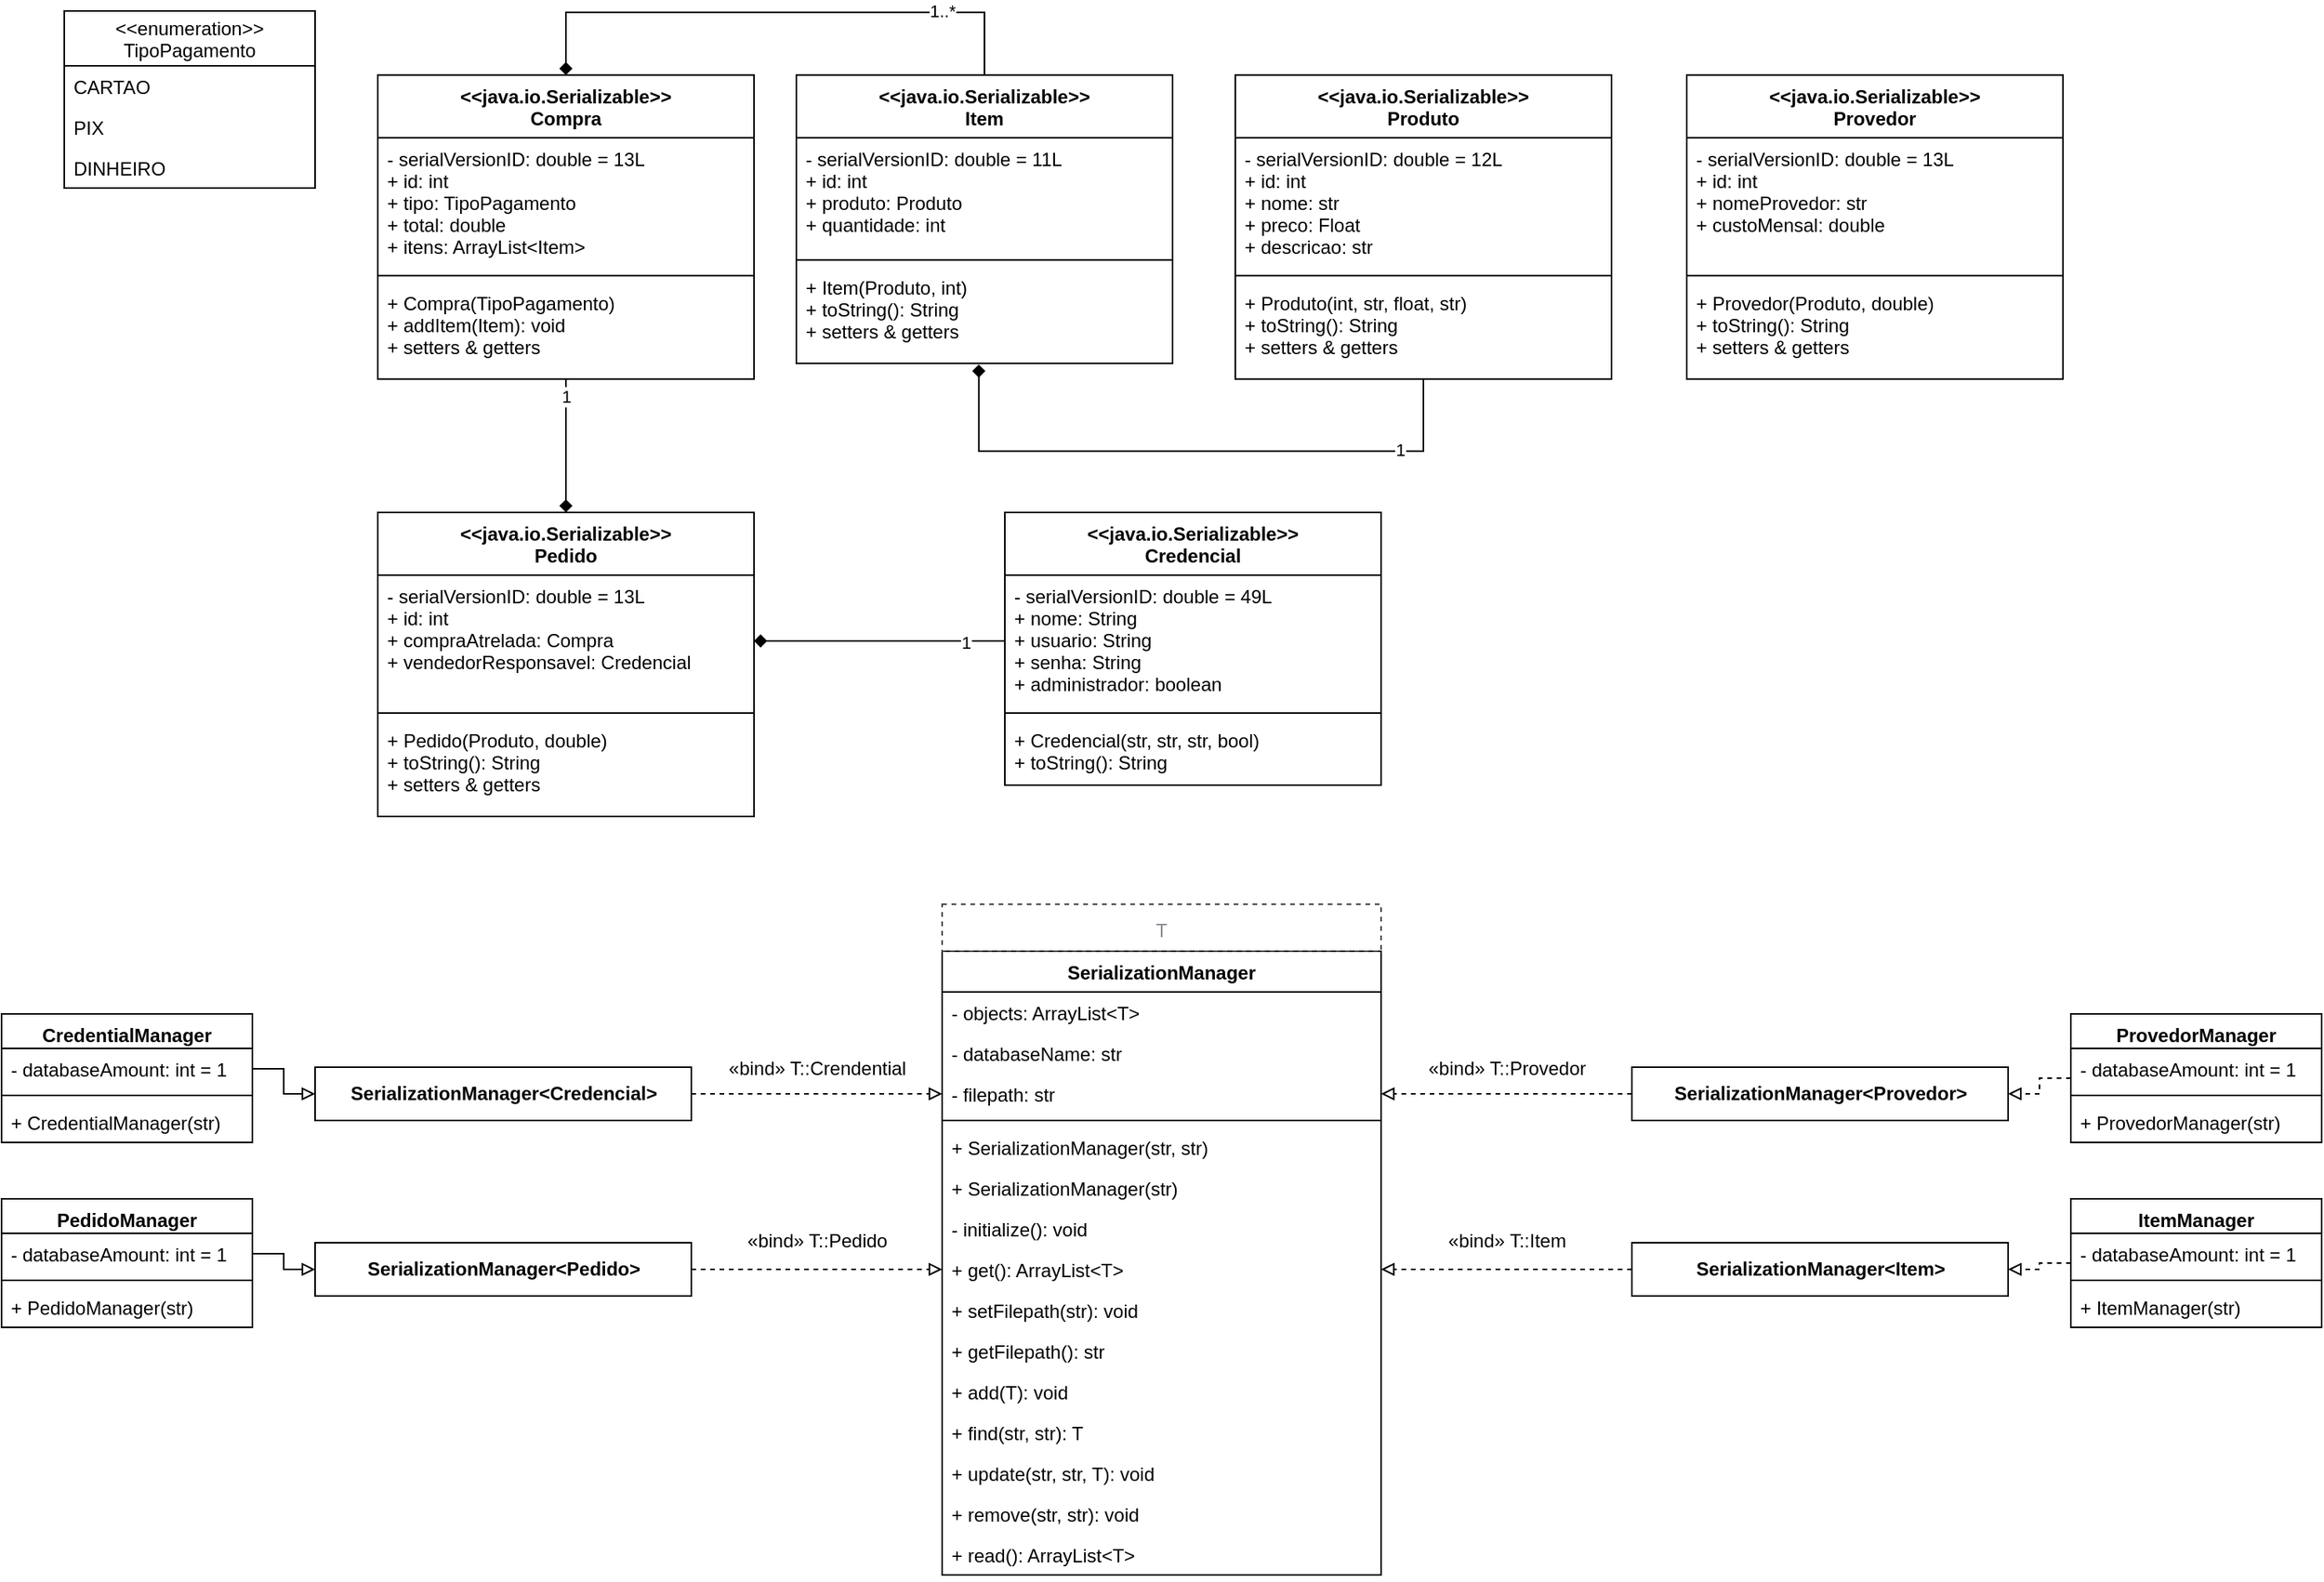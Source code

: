 <mxfile compressed="true" version="20.3.6" type="device"><diagram id="C5RBs43oDa-KdzZeNtuy" name="Page-1"><mxGraphModel dx="2361" dy="831" grid="1" gridSize="10" guides="1" tooltips="1" connect="1" arrows="1" fold="1" page="1" pageScale="1" pageWidth="827" pageHeight="1169" math="0" shadow="0"><root><mxCell id="WIyWlLk6GJQsqaUBKTNV-0"/><mxCell id="WIyWlLk6GJQsqaUBKTNV-1" parent="WIyWlLk6GJQsqaUBKTNV-0"/><mxCell id="lzJz9qcEkOFk_w3HQldG-35" value="&lt;&lt;java.io.Serializable&gt;&gt;&#10;Credencial" style="swimlane;fontStyle=1;align=center;verticalAlign=top;childLayout=stackLayout;horizontal=1;startSize=40;horizontalStack=0;resizeParent=1;resizeParentMax=0;resizeLast=0;collapsible=1;marginBottom=0;" parent="WIyWlLk6GJQsqaUBKTNV-1" vertex="1"><mxGeometry x="-160" y="360" width="240" height="174" as="geometry"><mxRectangle x="160" y="1400" width="100" height="30" as="alternateBounds"/></mxGeometry></mxCell><mxCell id="lzJz9qcEkOFk_w3HQldG-36" value="- serialVersionID: double = 49L&#10;+ nome: String&#10;+ usuario: String&#10;+ senha: String&#10;+ administrador: boolean" style="text;strokeColor=none;fillColor=none;align=left;verticalAlign=top;spacingLeft=4;spacingRight=4;overflow=hidden;rotatable=0;points=[[0,0.5],[1,0.5]];portConstraint=eastwest;" parent="lzJz9qcEkOFk_w3HQldG-35" vertex="1"><mxGeometry y="40" width="240" height="84" as="geometry"/></mxCell><mxCell id="lzJz9qcEkOFk_w3HQldG-37" value="" style="line;strokeWidth=1;fillColor=none;align=left;verticalAlign=middle;spacingTop=-1;spacingLeft=3;spacingRight=3;rotatable=0;labelPosition=right;points=[];portConstraint=eastwest;strokeColor=inherit;" parent="lzJz9qcEkOFk_w3HQldG-35" vertex="1"><mxGeometry y="124" width="240" height="8" as="geometry"/></mxCell><mxCell id="lzJz9qcEkOFk_w3HQldG-38" value="+ Credencial(str, str, str, bool)&#10;+ toString(): String" style="text;strokeColor=none;fillColor=none;align=left;verticalAlign=top;spacingLeft=4;spacingRight=4;overflow=hidden;rotatable=0;points=[[0,0.5],[1,0.5]];portConstraint=eastwest;" parent="lzJz9qcEkOFk_w3HQldG-35" vertex="1"><mxGeometry y="132" width="240" height="42" as="geometry"/></mxCell><mxCell id="C8PjU_JuX6WRlQQjnRAM-8" value="SerializationManager" style="swimlane;fontStyle=1;align=center;verticalAlign=top;childLayout=stackLayout;horizontal=1;startSize=26;horizontalStack=0;resizeParent=1;resizeParentMax=0;resizeLast=0;collapsible=1;marginBottom=0;" parent="WIyWlLk6GJQsqaUBKTNV-1" vertex="1"><mxGeometry x="-200" y="640" width="280" height="398" as="geometry"><mxRectangle x="440" y="1281" width="160" height="30" as="alternateBounds"/></mxGeometry></mxCell><mxCell id="C8PjU_JuX6WRlQQjnRAM-9" value="- objects: ArrayList&lt;T&gt;" style="text;strokeColor=none;fillColor=none;align=left;verticalAlign=top;spacingLeft=4;spacingRight=4;overflow=hidden;rotatable=0;points=[[0,0.5],[1,0.5]];portConstraint=eastwest;" parent="C8PjU_JuX6WRlQQjnRAM-8" vertex="1"><mxGeometry y="26" width="280" height="26" as="geometry"/></mxCell><mxCell id="C8PjU_JuX6WRlQQjnRAM-17" value="- databaseName: str" style="text;strokeColor=none;fillColor=none;align=left;verticalAlign=top;spacingLeft=4;spacingRight=4;overflow=hidden;rotatable=0;points=[[0,0.5],[1,0.5]];portConstraint=eastwest;" parent="C8PjU_JuX6WRlQQjnRAM-8" vertex="1"><mxGeometry y="52" width="280" height="26" as="geometry"/></mxCell><mxCell id="C8PjU_JuX6WRlQQjnRAM-16" value="- filepath: str" style="text;strokeColor=none;fillColor=none;align=left;verticalAlign=top;spacingLeft=4;spacingRight=4;overflow=hidden;rotatable=0;points=[[0,0.5],[1,0.5]];portConstraint=eastwest;" parent="C8PjU_JuX6WRlQQjnRAM-8" vertex="1"><mxGeometry y="78" width="280" height="26" as="geometry"/></mxCell><mxCell id="C8PjU_JuX6WRlQQjnRAM-10" value="" style="line;strokeWidth=1;fillColor=none;align=left;verticalAlign=middle;spacingTop=-1;spacingLeft=3;spacingRight=3;rotatable=0;labelPosition=right;points=[];portConstraint=eastwest;strokeColor=inherit;" parent="C8PjU_JuX6WRlQQjnRAM-8" vertex="1"><mxGeometry y="104" width="280" height="8" as="geometry"/></mxCell><mxCell id="C8PjU_JuX6WRlQQjnRAM-11" value="+ SerializationManager(str, str)" style="text;strokeColor=none;fillColor=none;align=left;verticalAlign=top;spacingLeft=4;spacingRight=4;overflow=hidden;rotatable=0;points=[[0,0.5],[1,0.5]];portConstraint=eastwest;" parent="C8PjU_JuX6WRlQQjnRAM-8" vertex="1"><mxGeometry y="112" width="280" height="26" as="geometry"/></mxCell><mxCell id="C8PjU_JuX6WRlQQjnRAM-22" value="+ SerializationManager(str)" style="text;strokeColor=none;fillColor=none;align=left;verticalAlign=top;spacingLeft=4;spacingRight=4;overflow=hidden;rotatable=0;points=[[0,0.5],[1,0.5]];portConstraint=eastwest;" parent="C8PjU_JuX6WRlQQjnRAM-8" vertex="1"><mxGeometry y="138" width="280" height="26" as="geometry"/></mxCell><mxCell id="C8PjU_JuX6WRlQQjnRAM-27" value="- initialize(): void" style="text;strokeColor=none;fillColor=none;align=left;verticalAlign=top;spacingLeft=4;spacingRight=4;overflow=hidden;rotatable=0;points=[[0,0.5],[1,0.5]];portConstraint=eastwest;" parent="C8PjU_JuX6WRlQQjnRAM-8" vertex="1"><mxGeometry y="164" width="280" height="26" as="geometry"/></mxCell><mxCell id="C8PjU_JuX6WRlQQjnRAM-26" value="+ get(): ArrayList&lt;T&gt;" style="text;strokeColor=none;fillColor=none;align=left;verticalAlign=top;spacingLeft=4;spacingRight=4;overflow=hidden;rotatable=0;points=[[0,0.5],[1,0.5]];portConstraint=eastwest;" parent="C8PjU_JuX6WRlQQjnRAM-8" vertex="1"><mxGeometry y="190" width="280" height="26" as="geometry"/></mxCell><mxCell id="C8PjU_JuX6WRlQQjnRAM-25" value="+ setFilepath(str): void" style="text;strokeColor=none;fillColor=none;align=left;verticalAlign=top;spacingLeft=4;spacingRight=4;overflow=hidden;rotatable=0;points=[[0,0.5],[1,0.5]];portConstraint=eastwest;" parent="C8PjU_JuX6WRlQQjnRAM-8" vertex="1"><mxGeometry y="216" width="280" height="26" as="geometry"/></mxCell><mxCell id="C8PjU_JuX6WRlQQjnRAM-24" value="+ getFilepath(): str" style="text;strokeColor=none;fillColor=none;align=left;verticalAlign=top;spacingLeft=4;spacingRight=4;overflow=hidden;rotatable=0;points=[[0,0.5],[1,0.5]];portConstraint=eastwest;" parent="C8PjU_JuX6WRlQQjnRAM-8" vertex="1"><mxGeometry y="242" width="280" height="26" as="geometry"/></mxCell><mxCell id="C8PjU_JuX6WRlQQjnRAM-23" value="+ add(T): void" style="text;strokeColor=none;fillColor=none;align=left;verticalAlign=top;spacingLeft=4;spacingRight=4;overflow=hidden;rotatable=0;points=[[0,0.5],[1,0.5]];portConstraint=eastwest;" parent="C8PjU_JuX6WRlQQjnRAM-8" vertex="1"><mxGeometry y="268" width="280" height="26" as="geometry"/></mxCell><mxCell id="C8PjU_JuX6WRlQQjnRAM-21" value="+ find(str, str): T" style="text;strokeColor=none;fillColor=none;align=left;verticalAlign=top;spacingLeft=4;spacingRight=4;overflow=hidden;rotatable=0;points=[[0,0.5],[1,0.5]];portConstraint=eastwest;" parent="C8PjU_JuX6WRlQQjnRAM-8" vertex="1"><mxGeometry y="294" width="280" height="26" as="geometry"/></mxCell><mxCell id="C8PjU_JuX6WRlQQjnRAM-20" value="+ update(str, str, T): void" style="text;strokeColor=none;fillColor=none;align=left;verticalAlign=top;spacingLeft=4;spacingRight=4;overflow=hidden;rotatable=0;points=[[0,0.5],[1,0.5]];portConstraint=eastwest;" parent="C8PjU_JuX6WRlQQjnRAM-8" vertex="1"><mxGeometry y="320" width="280" height="26" as="geometry"/></mxCell><mxCell id="C8PjU_JuX6WRlQQjnRAM-19" value="+ remove(str, str): void" style="text;strokeColor=none;fillColor=none;align=left;verticalAlign=top;spacingLeft=4;spacingRight=4;overflow=hidden;rotatable=0;points=[[0,0.5],[1,0.5]];portConstraint=eastwest;" parent="C8PjU_JuX6WRlQQjnRAM-8" vertex="1"><mxGeometry y="346" width="280" height="26" as="geometry"/></mxCell><mxCell id="C8PjU_JuX6WRlQQjnRAM-18" value="+ read(): ArrayList&lt;T&gt;" style="text;strokeColor=none;fillColor=none;align=left;verticalAlign=top;spacingLeft=4;spacingRight=4;overflow=hidden;rotatable=0;points=[[0,0.5],[1,0.5]];portConstraint=eastwest;" parent="C8PjU_JuX6WRlQQjnRAM-8" vertex="1"><mxGeometry y="372" width="280" height="26" as="geometry"/></mxCell><mxCell id="C8PjU_JuX6WRlQQjnRAM-28" value="T" style="outlineConnect=0;gradientColor=none;html=1;whiteSpace=wrap;fontSize=12;fontStyle=0;strokeColor=#42454A;fillColor=none;verticalAlign=top;align=center;fontColor=#858B94;dashed=1;spacingTop=3;" parent="WIyWlLk6GJQsqaUBKTNV-1" vertex="1"><mxGeometry x="-200" y="610" width="280" height="30" as="geometry"/></mxCell><mxCell id="C8PjU_JuX6WRlQQjnRAM-35" value="&lt;&lt;java.io.Serializable&gt;&gt;&#10;Produto" style="swimlane;fontStyle=1;align=center;verticalAlign=top;childLayout=stackLayout;horizontal=1;startSize=40;horizontalStack=0;resizeParent=1;resizeParentMax=0;resizeLast=0;collapsible=1;marginBottom=0;" parent="WIyWlLk6GJQsqaUBKTNV-1" vertex="1"><mxGeometry x="-13" y="80.92" width="240" height="194" as="geometry"/></mxCell><mxCell id="C8PjU_JuX6WRlQQjnRAM-36" value="- serialVersionID: double = 12L&#10;+ id: int&#10;+ nome: str&#10;+ preco: Float&#10;+ descricao: str&#10;" style="text;strokeColor=none;fillColor=none;align=left;verticalAlign=top;spacingLeft=4;spacingRight=4;overflow=hidden;rotatable=0;points=[[0,0.5],[1,0.5]];portConstraint=eastwest;" parent="C8PjU_JuX6WRlQQjnRAM-35" vertex="1"><mxGeometry y="40" width="240" height="84" as="geometry"/></mxCell><mxCell id="C8PjU_JuX6WRlQQjnRAM-37" value="" style="line;strokeWidth=1;fillColor=none;align=left;verticalAlign=middle;spacingTop=-1;spacingLeft=3;spacingRight=3;rotatable=0;labelPosition=right;points=[];portConstraint=eastwest;strokeColor=inherit;" parent="C8PjU_JuX6WRlQQjnRAM-35" vertex="1"><mxGeometry y="124" width="240" height="8" as="geometry"/></mxCell><mxCell id="C8PjU_JuX6WRlQQjnRAM-38" value="+ Produto(int, str, float, str)&#10;+ toString(): String&#10;+ setters &amp; getters" style="text;strokeColor=none;fillColor=none;align=left;verticalAlign=top;spacingLeft=4;spacingRight=4;overflow=hidden;rotatable=0;points=[[0,0.5],[1,0.5]];portConstraint=eastwest;" parent="C8PjU_JuX6WRlQQjnRAM-35" vertex="1"><mxGeometry y="132" width="240" height="62" as="geometry"/></mxCell><mxCell id="n4DL5Tjo77panFQfYARA-2" style="edgeStyle=orthogonalEdgeStyle;rounded=0;orthogonalLoop=1;jettySize=auto;html=1;entryX=0.5;entryY=0;entryDx=0;entryDy=0;endArrow=diamond;endFill=1;" edge="1" parent="WIyWlLk6GJQsqaUBKTNV-1" source="C8PjU_JuX6WRlQQjnRAM-40" target="C8PjU_JuX6WRlQQjnRAM-48"><mxGeometry relative="1" as="geometry"><Array as="points"><mxPoint x="-173" y="40.92"/><mxPoint x="-440" y="40.92"/></Array></mxGeometry></mxCell><mxCell id="n4DL5Tjo77panFQfYARA-3" value="1..*" style="edgeLabel;html=1;align=center;verticalAlign=middle;resizable=0;points=[];" vertex="1" connectable="0" parent="n4DL5Tjo77panFQfYARA-2"><mxGeometry x="-0.615" y="-1" relative="1" as="geometry"><mxPoint as="offset"/></mxGeometry></mxCell><mxCell id="C8PjU_JuX6WRlQQjnRAM-40" value="&lt;&lt;java.io.Serializable&gt;&gt;&#10;Item" style="swimlane;fontStyle=1;align=center;verticalAlign=top;childLayout=stackLayout;horizontal=1;startSize=40;horizontalStack=0;resizeParent=1;resizeParentMax=0;resizeLast=0;collapsible=1;marginBottom=0;" parent="WIyWlLk6GJQsqaUBKTNV-1" vertex="1"><mxGeometry x="-293" y="80.92" width="240" height="184" as="geometry"/></mxCell><mxCell id="C8PjU_JuX6WRlQQjnRAM-41" value="- serialVersionID: double = 11L&#10;+ id: int&#10;+ produto: Produto&#10;+ quantidade: int&#10;" style="text;strokeColor=none;fillColor=none;align=left;verticalAlign=top;spacingLeft=4;spacingRight=4;overflow=hidden;rotatable=0;points=[[0,0.5],[1,0.5]];portConstraint=eastwest;" parent="C8PjU_JuX6WRlQQjnRAM-40" vertex="1"><mxGeometry y="40" width="240" height="74" as="geometry"/></mxCell><mxCell id="C8PjU_JuX6WRlQQjnRAM-42" value="" style="line;strokeWidth=1;fillColor=none;align=left;verticalAlign=middle;spacingTop=-1;spacingLeft=3;spacingRight=3;rotatable=0;labelPosition=right;points=[];portConstraint=eastwest;strokeColor=inherit;" parent="C8PjU_JuX6WRlQQjnRAM-40" vertex="1"><mxGeometry y="114" width="240" height="8" as="geometry"/></mxCell><mxCell id="C8PjU_JuX6WRlQQjnRAM-43" value="+ Item(Produto, int)&#10;+ toString(): String&#10;+ setters &amp; getters" style="text;strokeColor=none;fillColor=none;align=left;verticalAlign=top;spacingLeft=4;spacingRight=4;overflow=hidden;rotatable=0;points=[[0,0.5],[1,0.5]];portConstraint=eastwest;" parent="C8PjU_JuX6WRlQQjnRAM-40" vertex="1"><mxGeometry y="122" width="240" height="62" as="geometry"/></mxCell><mxCell id="C8PjU_JuX6WRlQQjnRAM-48" value="&lt;&lt;java.io.Serializable&gt;&gt;&#10;Compra" style="swimlane;fontStyle=1;align=center;verticalAlign=top;childLayout=stackLayout;horizontal=1;startSize=40;horizontalStack=0;resizeParent=1;resizeParentMax=0;resizeLast=0;collapsible=1;marginBottom=0;" parent="WIyWlLk6GJQsqaUBKTNV-1" vertex="1"><mxGeometry x="-560" y="80.92" width="240" height="194" as="geometry"/></mxCell><mxCell id="C8PjU_JuX6WRlQQjnRAM-49" value="- serialVersionID: double = 13L&#10;+ id: int&#10;+ tipo: TipoPagamento&#10;+ total: double&#10;+ itens: ArrayList&lt;Item&gt;&#10;" style="text;strokeColor=none;fillColor=none;align=left;verticalAlign=top;spacingLeft=4;spacingRight=4;overflow=hidden;rotatable=0;points=[[0,0.5],[1,0.5]];portConstraint=eastwest;" parent="C8PjU_JuX6WRlQQjnRAM-48" vertex="1"><mxGeometry y="40" width="240" height="84" as="geometry"/></mxCell><mxCell id="C8PjU_JuX6WRlQQjnRAM-50" value="" style="line;strokeWidth=1;fillColor=none;align=left;verticalAlign=middle;spacingTop=-1;spacingLeft=3;spacingRight=3;rotatable=0;labelPosition=right;points=[];portConstraint=eastwest;strokeColor=inherit;" parent="C8PjU_JuX6WRlQQjnRAM-48" vertex="1"><mxGeometry y="124" width="240" height="8" as="geometry"/></mxCell><mxCell id="C8PjU_JuX6WRlQQjnRAM-51" value="+ Compra(TipoPagamento)&#10;+ addItem(Item): void&#10;+ setters &amp; getters" style="text;strokeColor=none;fillColor=none;align=left;verticalAlign=top;spacingLeft=4;spacingRight=4;overflow=hidden;rotatable=0;points=[[0,0.5],[1,0.5]];portConstraint=eastwest;" parent="C8PjU_JuX6WRlQQjnRAM-48" vertex="1"><mxGeometry y="132" width="240" height="62" as="geometry"/></mxCell><mxCell id="C8PjU_JuX6WRlQQjnRAM-57" value="&lt;&lt;enumeration&gt;&gt;&#10;TipoPagamento" style="swimlane;fontStyle=0;childLayout=stackLayout;horizontal=1;startSize=35;fillColor=none;horizontalStack=0;resizeParent=1;resizeParentMax=0;resizeLast=0;collapsible=1;marginBottom=0;" parent="WIyWlLk6GJQsqaUBKTNV-1" vertex="1"><mxGeometry x="-760" y="40" width="160" height="113" as="geometry"/></mxCell><mxCell id="C8PjU_JuX6WRlQQjnRAM-58" value="CARTAO" style="text;strokeColor=none;fillColor=none;align=left;verticalAlign=top;spacingLeft=4;spacingRight=4;overflow=hidden;rotatable=0;points=[[0,0.5],[1,0.5]];portConstraint=eastwest;" parent="C8PjU_JuX6WRlQQjnRAM-57" vertex="1"><mxGeometry y="35" width="160" height="26" as="geometry"/></mxCell><mxCell id="C8PjU_JuX6WRlQQjnRAM-59" value="PIX" style="text;strokeColor=none;fillColor=none;align=left;verticalAlign=top;spacingLeft=4;spacingRight=4;overflow=hidden;rotatable=0;points=[[0,0.5],[1,0.5]];portConstraint=eastwest;" parent="C8PjU_JuX6WRlQQjnRAM-57" vertex="1"><mxGeometry y="61" width="160" height="26" as="geometry"/></mxCell><mxCell id="C8PjU_JuX6WRlQQjnRAM-60" value="DINHEIRO" style="text;strokeColor=none;fillColor=none;align=left;verticalAlign=top;spacingLeft=4;spacingRight=4;overflow=hidden;rotatable=0;points=[[0,0.5],[1,0.5]];portConstraint=eastwest;" parent="C8PjU_JuX6WRlQQjnRAM-57" vertex="1"><mxGeometry y="87" width="160" height="26" as="geometry"/></mxCell><mxCell id="C8PjU_JuX6WRlQQjnRAM-61" value="CredentialManager" style="swimlane;fontStyle=1;align=center;verticalAlign=top;childLayout=stackLayout;horizontal=1;startSize=22;horizontalStack=0;resizeParent=1;resizeParentMax=0;resizeLast=0;collapsible=1;marginBottom=0;" parent="WIyWlLk6GJQsqaUBKTNV-1" vertex="1"><mxGeometry x="-800" y="680" width="160" height="82" as="geometry"/></mxCell><mxCell id="C8PjU_JuX6WRlQQjnRAM-62" value="- databaseAmount: int = 1" style="text;strokeColor=none;fillColor=none;align=left;verticalAlign=top;spacingLeft=4;spacingRight=4;overflow=hidden;rotatable=0;points=[[0,0.5],[1,0.5]];portConstraint=eastwest;" parent="C8PjU_JuX6WRlQQjnRAM-61" vertex="1"><mxGeometry y="22" width="160" height="26" as="geometry"/></mxCell><mxCell id="C8PjU_JuX6WRlQQjnRAM-63" value="" style="line;strokeWidth=1;fillColor=none;align=left;verticalAlign=middle;spacingTop=-1;spacingLeft=3;spacingRight=3;rotatable=0;labelPosition=right;points=[];portConstraint=eastwest;strokeColor=inherit;" parent="C8PjU_JuX6WRlQQjnRAM-61" vertex="1"><mxGeometry y="48" width="160" height="8" as="geometry"/></mxCell><mxCell id="C8PjU_JuX6WRlQQjnRAM-64" value="+ CredentialManager(str)" style="text;strokeColor=none;fillColor=none;align=left;verticalAlign=top;spacingLeft=4;spacingRight=4;overflow=hidden;rotatable=0;points=[[0,0.5],[1,0.5]];portConstraint=eastwest;" parent="C8PjU_JuX6WRlQQjnRAM-61" vertex="1"><mxGeometry y="56" width="160" height="26" as="geometry"/></mxCell><mxCell id="C8PjU_JuX6WRlQQjnRAM-101" value="&lt;&lt;java.io.Serializable&gt;&gt;&#10;Provedor" style="swimlane;fontStyle=1;align=center;verticalAlign=top;childLayout=stackLayout;horizontal=1;startSize=40;horizontalStack=0;resizeParent=1;resizeParentMax=0;resizeLast=0;collapsible=1;marginBottom=0;" parent="WIyWlLk6GJQsqaUBKTNV-1" vertex="1"><mxGeometry x="275" y="80.92" width="240" height="194" as="geometry"/></mxCell><mxCell id="C8PjU_JuX6WRlQQjnRAM-102" value="- serialVersionID: double = 13L&#10;+ id: int&#10;+ nomeProvedor: str&#10;+ custoMensal: double&#10;" style="text;strokeColor=none;fillColor=none;align=left;verticalAlign=top;spacingLeft=4;spacingRight=4;overflow=hidden;rotatable=0;points=[[0,0.5],[1,0.5]];portConstraint=eastwest;" parent="C8PjU_JuX6WRlQQjnRAM-101" vertex="1"><mxGeometry y="40" width="240" height="84" as="geometry"/></mxCell><mxCell id="C8PjU_JuX6WRlQQjnRAM-103" value="" style="line;strokeWidth=1;fillColor=none;align=left;verticalAlign=middle;spacingTop=-1;spacingLeft=3;spacingRight=3;rotatable=0;labelPosition=right;points=[];portConstraint=eastwest;strokeColor=inherit;" parent="C8PjU_JuX6WRlQQjnRAM-101" vertex="1"><mxGeometry y="124" width="240" height="8" as="geometry"/></mxCell><mxCell id="C8PjU_JuX6WRlQQjnRAM-104" value="+ Provedor(Produto, double)&#10;+ toString(): String&#10;+ setters &amp; getters" style="text;strokeColor=none;fillColor=none;align=left;verticalAlign=top;spacingLeft=4;spacingRight=4;overflow=hidden;rotatable=0;points=[[0,0.5],[1,0.5]];portConstraint=eastwest;" parent="C8PjU_JuX6WRlQQjnRAM-101" vertex="1"><mxGeometry y="132" width="240" height="62" as="geometry"/></mxCell><mxCell id="C8PjU_JuX6WRlQQjnRAM-114" value="&lt;&lt;java.io.Serializable&gt;&gt;&#10;Pedido" style="swimlane;fontStyle=1;align=center;verticalAlign=top;childLayout=stackLayout;horizontal=1;startSize=40;horizontalStack=0;resizeParent=1;resizeParentMax=0;resizeLast=0;collapsible=1;marginBottom=0;" parent="WIyWlLk6GJQsqaUBKTNV-1" vertex="1"><mxGeometry x="-560" y="360" width="240" height="194" as="geometry"/></mxCell><mxCell id="C8PjU_JuX6WRlQQjnRAM-115" value="- serialVersionID: double = 13L&#10;+ id: int&#10;+ compraAtrelada: Compra&#10;+ vendedorResponsavel: Credencial&#10;" style="text;strokeColor=none;fillColor=none;align=left;verticalAlign=top;spacingLeft=4;spacingRight=4;overflow=hidden;rotatable=0;points=[[0,0.5],[1,0.5]];portConstraint=eastwest;" parent="C8PjU_JuX6WRlQQjnRAM-114" vertex="1"><mxGeometry y="40" width="240" height="84" as="geometry"/></mxCell><mxCell id="C8PjU_JuX6WRlQQjnRAM-116" value="" style="line;strokeWidth=1;fillColor=none;align=left;verticalAlign=middle;spacingTop=-1;spacingLeft=3;spacingRight=3;rotatable=0;labelPosition=right;points=[];portConstraint=eastwest;strokeColor=inherit;" parent="C8PjU_JuX6WRlQQjnRAM-114" vertex="1"><mxGeometry y="124" width="240" height="8" as="geometry"/></mxCell><mxCell id="C8PjU_JuX6WRlQQjnRAM-117" value="+ Pedido(Produto, double)&#10;+ toString(): String&#10;+ setters &amp; getters" style="text;strokeColor=none;fillColor=none;align=left;verticalAlign=top;spacingLeft=4;spacingRight=4;overflow=hidden;rotatable=0;points=[[0,0.5],[1,0.5]];portConstraint=eastwest;" parent="C8PjU_JuX6WRlQQjnRAM-114" vertex="1"><mxGeometry y="132" width="240" height="62" as="geometry"/></mxCell><mxCell id="n4DL5Tjo77panFQfYARA-0" style="edgeStyle=orthogonalEdgeStyle;rounded=0;orthogonalLoop=1;jettySize=auto;html=1;entryX=0.485;entryY=1.011;entryDx=0;entryDy=0;entryPerimeter=0;endArrow=diamond;endFill=1;" edge="1" parent="WIyWlLk6GJQsqaUBKTNV-1" source="C8PjU_JuX6WRlQQjnRAM-38" target="C8PjU_JuX6WRlQQjnRAM-43"><mxGeometry relative="1" as="geometry"><Array as="points"><mxPoint x="107" y="320.92"/><mxPoint x="-177" y="320.92"/></Array></mxGeometry></mxCell><mxCell id="n4DL5Tjo77panFQfYARA-1" value="1" style="edgeLabel;html=1;align=center;verticalAlign=middle;resizable=0;points=[];" vertex="1" connectable="0" parent="n4DL5Tjo77panFQfYARA-0"><mxGeometry x="-0.68" y="-2" relative="1" as="geometry"><mxPoint y="1" as="offset"/></mxGeometry></mxCell><mxCell id="n4DL5Tjo77panFQfYARA-4" style="edgeStyle=orthogonalEdgeStyle;rounded=0;orthogonalLoop=1;jettySize=auto;html=1;entryX=0.5;entryY=0;entryDx=0;entryDy=0;endArrow=diamond;endFill=1;" edge="1" parent="WIyWlLk6GJQsqaUBKTNV-1" source="C8PjU_JuX6WRlQQjnRAM-51" target="C8PjU_JuX6WRlQQjnRAM-114"><mxGeometry relative="1" as="geometry"><Array as="points"><mxPoint x="-440" y="290"/><mxPoint x="-440" y="290"/></Array></mxGeometry></mxCell><mxCell id="n4DL5Tjo77panFQfYARA-5" value="1" style="edgeLabel;html=1;align=center;verticalAlign=middle;resizable=0;points=[];" vertex="1" connectable="0" parent="n4DL5Tjo77panFQfYARA-4"><mxGeometry x="-0.753" y="-2" relative="1" as="geometry"><mxPoint x="2" as="offset"/></mxGeometry></mxCell><mxCell id="n4DL5Tjo77panFQfYARA-6" style="edgeStyle=orthogonalEdgeStyle;rounded=0;orthogonalLoop=1;jettySize=auto;html=1;endArrow=diamond;endFill=1;" edge="1" parent="WIyWlLk6GJQsqaUBKTNV-1" source="lzJz9qcEkOFk_w3HQldG-36" target="C8PjU_JuX6WRlQQjnRAM-115"><mxGeometry relative="1" as="geometry"/></mxCell><mxCell id="n4DL5Tjo77panFQfYARA-7" value="1" style="edgeLabel;html=1;align=center;verticalAlign=middle;resizable=0;points=[];" vertex="1" connectable="0" parent="n4DL5Tjo77panFQfYARA-6"><mxGeometry x="-0.681" y="1" relative="1" as="geometry"><mxPoint as="offset"/></mxGeometry></mxCell><mxCell id="n4DL5Tjo77panFQfYARA-18" style="edgeStyle=orthogonalEdgeStyle;rounded=0;orthogonalLoop=1;jettySize=auto;html=1;entryX=0;entryY=0.5;entryDx=0;entryDy=0;endArrow=block;endFill=0;dashed=1;" edge="1" parent="WIyWlLk6GJQsqaUBKTNV-1" source="n4DL5Tjo77panFQfYARA-17" target="C8PjU_JuX6WRlQQjnRAM-16"><mxGeometry relative="1" as="geometry"/></mxCell><mxCell id="n4DL5Tjo77panFQfYARA-17" value="&lt;b&gt;SerializationManager&amp;lt;Credencial&amp;gt;&lt;/b&gt;" style="html=1;" vertex="1" parent="WIyWlLk6GJQsqaUBKTNV-1"><mxGeometry x="-600" y="714" width="240" height="34" as="geometry"/></mxCell><mxCell id="n4DL5Tjo77panFQfYARA-20" value="PedidoManager" style="swimlane;fontStyle=1;align=center;verticalAlign=top;childLayout=stackLayout;horizontal=1;startSize=22;horizontalStack=0;resizeParent=1;resizeParentMax=0;resizeLast=0;collapsible=1;marginBottom=0;" vertex="1" parent="WIyWlLk6GJQsqaUBKTNV-1"><mxGeometry x="-800" y="798" width="160" height="82" as="geometry"/></mxCell><mxCell id="n4DL5Tjo77panFQfYARA-21" value="- databaseAmount: int = 1" style="text;strokeColor=none;fillColor=none;align=left;verticalAlign=top;spacingLeft=4;spacingRight=4;overflow=hidden;rotatable=0;points=[[0,0.5],[1,0.5]];portConstraint=eastwest;" vertex="1" parent="n4DL5Tjo77panFQfYARA-20"><mxGeometry y="22" width="160" height="26" as="geometry"/></mxCell><mxCell id="n4DL5Tjo77panFQfYARA-22" value="" style="line;strokeWidth=1;fillColor=none;align=left;verticalAlign=middle;spacingTop=-1;spacingLeft=3;spacingRight=3;rotatable=0;labelPosition=right;points=[];portConstraint=eastwest;strokeColor=inherit;" vertex="1" parent="n4DL5Tjo77panFQfYARA-20"><mxGeometry y="48" width="160" height="8" as="geometry"/></mxCell><mxCell id="n4DL5Tjo77panFQfYARA-23" value="+ PedidoManager(str)" style="text;strokeColor=none;fillColor=none;align=left;verticalAlign=top;spacingLeft=4;spacingRight=4;overflow=hidden;rotatable=0;points=[[0,0.5],[1,0.5]];portConstraint=eastwest;" vertex="1" parent="n4DL5Tjo77panFQfYARA-20"><mxGeometry y="56" width="160" height="26" as="geometry"/></mxCell><mxCell id="n4DL5Tjo77panFQfYARA-38" style="edgeStyle=orthogonalEdgeStyle;rounded=0;orthogonalLoop=1;jettySize=auto;html=1;entryX=0;entryY=0.5;entryDx=0;entryDy=0;dashed=1;endArrow=block;endFill=0;" edge="1" parent="WIyWlLk6GJQsqaUBKTNV-1" source="n4DL5Tjo77panFQfYARA-24" target="C8PjU_JuX6WRlQQjnRAM-26"><mxGeometry relative="1" as="geometry"/></mxCell><mxCell id="n4DL5Tjo77panFQfYARA-24" value="&lt;b&gt;SerializationManager&amp;lt;Pedido&amp;gt;&lt;/b&gt;" style="html=1;" vertex="1" parent="WIyWlLk6GJQsqaUBKTNV-1"><mxGeometry x="-600" y="826" width="240" height="34" as="geometry"/></mxCell><mxCell id="n4DL5Tjo77panFQfYARA-36" style="edgeStyle=orthogonalEdgeStyle;rounded=0;orthogonalLoop=1;jettySize=auto;html=1;dashed=1;endArrow=block;endFill=0;" edge="1" parent="WIyWlLk6GJQsqaUBKTNV-1" source="n4DL5Tjo77panFQfYARA-33" target="C8PjU_JuX6WRlQQjnRAM-16"><mxGeometry relative="1" as="geometry"/></mxCell><mxCell id="n4DL5Tjo77panFQfYARA-33" value="&lt;b&gt;SerializationManager&amp;lt;Provedor&amp;gt;&lt;/b&gt;" style="html=1;" vertex="1" parent="WIyWlLk6GJQsqaUBKTNV-1"><mxGeometry x="240" y="714" width="240" height="34" as="geometry"/></mxCell><mxCell id="n4DL5Tjo77panFQfYARA-34" value="«bind» T::Provedor" style="text;html=1;align=center;verticalAlign=middle;resizable=0;points=[];autosize=1;strokeColor=none;fillColor=none;" vertex="1" parent="WIyWlLk6GJQsqaUBKTNV-1"><mxGeometry x="100" y="700" width="120" height="30" as="geometry"/></mxCell><mxCell id="n4DL5Tjo77panFQfYARA-37" style="edgeStyle=orthogonalEdgeStyle;rounded=0;orthogonalLoop=1;jettySize=auto;html=1;entryX=0;entryY=0.5;entryDx=0;entryDy=0;endArrow=block;endFill=0;" edge="1" parent="WIyWlLk6GJQsqaUBKTNV-1" source="C8PjU_JuX6WRlQQjnRAM-62" target="n4DL5Tjo77panFQfYARA-17"><mxGeometry relative="1" as="geometry"/></mxCell><mxCell id="n4DL5Tjo77panFQfYARA-43" style="edgeStyle=orthogonalEdgeStyle;rounded=0;orthogonalLoop=1;jettySize=auto;html=1;entryX=1;entryY=0.5;entryDx=0;entryDy=0;dashed=1;endArrow=block;endFill=0;" edge="1" parent="WIyWlLk6GJQsqaUBKTNV-1" source="n4DL5Tjo77panFQfYARA-39" target="n4DL5Tjo77panFQfYARA-33"><mxGeometry relative="1" as="geometry"/></mxCell><mxCell id="n4DL5Tjo77panFQfYARA-39" value="ProvedorManager" style="swimlane;fontStyle=1;align=center;verticalAlign=top;childLayout=stackLayout;horizontal=1;startSize=22;horizontalStack=0;resizeParent=1;resizeParentMax=0;resizeLast=0;collapsible=1;marginBottom=0;" vertex="1" parent="WIyWlLk6GJQsqaUBKTNV-1"><mxGeometry x="520" y="680" width="160" height="82" as="geometry"/></mxCell><mxCell id="n4DL5Tjo77panFQfYARA-40" value="- databaseAmount: int = 1" style="text;strokeColor=none;fillColor=none;align=left;verticalAlign=top;spacingLeft=4;spacingRight=4;overflow=hidden;rotatable=0;points=[[0,0.5],[1,0.5]];portConstraint=eastwest;" vertex="1" parent="n4DL5Tjo77panFQfYARA-39"><mxGeometry y="22" width="160" height="26" as="geometry"/></mxCell><mxCell id="n4DL5Tjo77panFQfYARA-41" value="" style="line;strokeWidth=1;fillColor=none;align=left;verticalAlign=middle;spacingTop=-1;spacingLeft=3;spacingRight=3;rotatable=0;labelPosition=right;points=[];portConstraint=eastwest;strokeColor=inherit;" vertex="1" parent="n4DL5Tjo77panFQfYARA-39"><mxGeometry y="48" width="160" height="8" as="geometry"/></mxCell><mxCell id="n4DL5Tjo77panFQfYARA-42" value="+ ProvedorManager(str)" style="text;strokeColor=none;fillColor=none;align=left;verticalAlign=top;spacingLeft=4;spacingRight=4;overflow=hidden;rotatable=0;points=[[0,0.5],[1,0.5]];portConstraint=eastwest;" vertex="1" parent="n4DL5Tjo77panFQfYARA-39"><mxGeometry y="56" width="160" height="26" as="geometry"/></mxCell><mxCell id="n4DL5Tjo77panFQfYARA-44" style="edgeStyle=orthogonalEdgeStyle;rounded=0;orthogonalLoop=1;jettySize=auto;html=1;entryX=0;entryY=0.5;entryDx=0;entryDy=0;endArrow=block;endFill=0;" edge="1" parent="WIyWlLk6GJQsqaUBKTNV-1" source="n4DL5Tjo77panFQfYARA-21" target="n4DL5Tjo77panFQfYARA-24"><mxGeometry relative="1" as="geometry"/></mxCell><mxCell id="n4DL5Tjo77panFQfYARA-46" style="edgeStyle=orthogonalEdgeStyle;rounded=0;orthogonalLoop=1;jettySize=auto;html=1;entryX=1;entryY=0.5;entryDx=0;entryDy=0;dashed=1;endArrow=block;endFill=0;" edge="1" parent="WIyWlLk6GJQsqaUBKTNV-1" source="n4DL5Tjo77panFQfYARA-45" target="C8PjU_JuX6WRlQQjnRAM-26"><mxGeometry relative="1" as="geometry"/></mxCell><mxCell id="n4DL5Tjo77panFQfYARA-45" value="&lt;b&gt;SerializationManager&amp;lt;Item&amp;gt;&lt;/b&gt;" style="html=1;" vertex="1" parent="WIyWlLk6GJQsqaUBKTNV-1"><mxGeometry x="240" y="826" width="240" height="34" as="geometry"/></mxCell><mxCell id="n4DL5Tjo77panFQfYARA-47" value="«bind» T::Item" style="text;html=1;align=center;verticalAlign=middle;resizable=0;points=[];autosize=1;strokeColor=none;fillColor=none;" vertex="1" parent="WIyWlLk6GJQsqaUBKTNV-1"><mxGeometry x="110" y="810" width="100" height="30" as="geometry"/></mxCell><mxCell id="n4DL5Tjo77panFQfYARA-48" value="«bind» T::Crendential" style="text;html=1;align=center;verticalAlign=middle;resizable=0;points=[];autosize=1;strokeColor=none;fillColor=none;" vertex="1" parent="WIyWlLk6GJQsqaUBKTNV-1"><mxGeometry x="-350" y="700" width="140" height="30" as="geometry"/></mxCell><mxCell id="n4DL5Tjo77panFQfYARA-49" value="«bind» T::Pedido" style="text;html=1;align=center;verticalAlign=middle;resizable=0;points=[];autosize=1;strokeColor=none;fillColor=none;" vertex="1" parent="WIyWlLk6GJQsqaUBKTNV-1"><mxGeometry x="-335" y="810" width="110" height="30" as="geometry"/></mxCell><mxCell id="n4DL5Tjo77panFQfYARA-54" style="edgeStyle=orthogonalEdgeStyle;rounded=0;orthogonalLoop=1;jettySize=auto;html=1;entryX=1;entryY=0.5;entryDx=0;entryDy=0;dashed=1;endArrow=block;endFill=0;" edge="1" parent="WIyWlLk6GJQsqaUBKTNV-1" source="n4DL5Tjo77panFQfYARA-50" target="n4DL5Tjo77panFQfYARA-45"><mxGeometry relative="1" as="geometry"/></mxCell><mxCell id="n4DL5Tjo77panFQfYARA-50" value="ItemManager" style="swimlane;fontStyle=1;align=center;verticalAlign=top;childLayout=stackLayout;horizontal=1;startSize=22;horizontalStack=0;resizeParent=1;resizeParentMax=0;resizeLast=0;collapsible=1;marginBottom=0;" vertex="1" parent="WIyWlLk6GJQsqaUBKTNV-1"><mxGeometry x="520" y="798" width="160" height="82" as="geometry"/></mxCell><mxCell id="n4DL5Tjo77panFQfYARA-51" value="- databaseAmount: int = 1" style="text;strokeColor=none;fillColor=none;align=left;verticalAlign=top;spacingLeft=4;spacingRight=4;overflow=hidden;rotatable=0;points=[[0,0.5],[1,0.5]];portConstraint=eastwest;" vertex="1" parent="n4DL5Tjo77panFQfYARA-50"><mxGeometry y="22" width="160" height="26" as="geometry"/></mxCell><mxCell id="n4DL5Tjo77panFQfYARA-52" value="" style="line;strokeWidth=1;fillColor=none;align=left;verticalAlign=middle;spacingTop=-1;spacingLeft=3;spacingRight=3;rotatable=0;labelPosition=right;points=[];portConstraint=eastwest;strokeColor=inherit;" vertex="1" parent="n4DL5Tjo77panFQfYARA-50"><mxGeometry y="48" width="160" height="8" as="geometry"/></mxCell><mxCell id="n4DL5Tjo77panFQfYARA-53" value="+ ItemManager(str)" style="text;strokeColor=none;fillColor=none;align=left;verticalAlign=top;spacingLeft=4;spacingRight=4;overflow=hidden;rotatable=0;points=[[0,0.5],[1,0.5]];portConstraint=eastwest;" vertex="1" parent="n4DL5Tjo77panFQfYARA-50"><mxGeometry y="56" width="160" height="26" as="geometry"/></mxCell></root></mxGraphModel></diagram></mxfile>